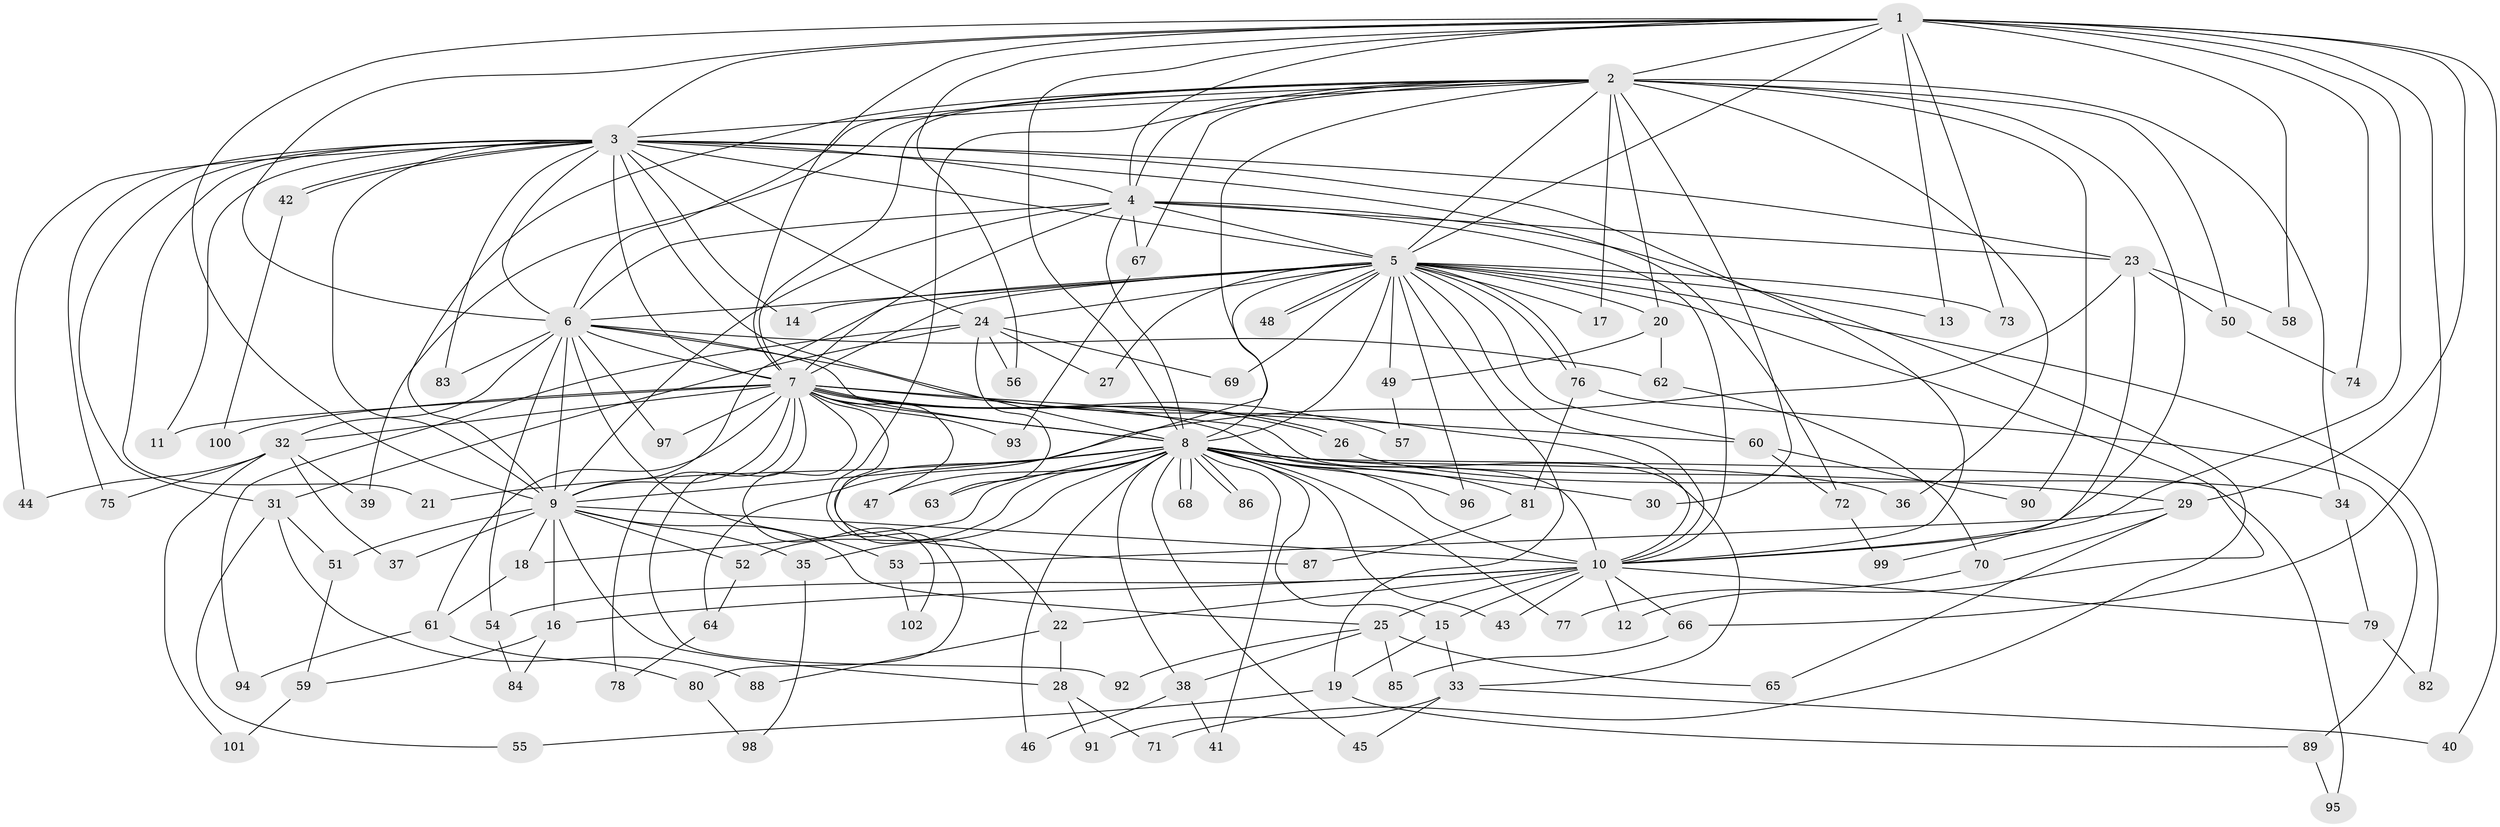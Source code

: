 // coarse degree distribution, {15: 0.013157894736842105, 26: 0.013157894736842105, 17: 0.02631578947368421, 18: 0.013157894736842105, 24: 0.013157894736842105, 22: 0.013157894736842105, 29: 0.013157894736842105, 2: 0.4605263157894737, 4: 0.10526315789473684, 3: 0.18421052631578946, 5: 0.06578947368421052, 6: 0.039473684210526314, 7: 0.013157894736842105, 1: 0.02631578947368421}
// Generated by graph-tools (version 1.1) at 2025/41/03/06/25 10:41:35]
// undirected, 102 vertices, 229 edges
graph export_dot {
graph [start="1"]
  node [color=gray90,style=filled];
  1;
  2;
  3;
  4;
  5;
  6;
  7;
  8;
  9;
  10;
  11;
  12;
  13;
  14;
  15;
  16;
  17;
  18;
  19;
  20;
  21;
  22;
  23;
  24;
  25;
  26;
  27;
  28;
  29;
  30;
  31;
  32;
  33;
  34;
  35;
  36;
  37;
  38;
  39;
  40;
  41;
  42;
  43;
  44;
  45;
  46;
  47;
  48;
  49;
  50;
  51;
  52;
  53;
  54;
  55;
  56;
  57;
  58;
  59;
  60;
  61;
  62;
  63;
  64;
  65;
  66;
  67;
  68;
  69;
  70;
  71;
  72;
  73;
  74;
  75;
  76;
  77;
  78;
  79;
  80;
  81;
  82;
  83;
  84;
  85;
  86;
  87;
  88;
  89;
  90;
  91;
  92;
  93;
  94;
  95;
  96;
  97;
  98;
  99;
  100;
  101;
  102;
  1 -- 2;
  1 -- 3;
  1 -- 4;
  1 -- 5;
  1 -- 6;
  1 -- 7;
  1 -- 8;
  1 -- 9;
  1 -- 10;
  1 -- 13;
  1 -- 29;
  1 -- 40;
  1 -- 56;
  1 -- 58;
  1 -- 66;
  1 -- 73;
  1 -- 74;
  2 -- 3;
  2 -- 4;
  2 -- 5;
  2 -- 6;
  2 -- 7;
  2 -- 8;
  2 -- 9;
  2 -- 10;
  2 -- 17;
  2 -- 20;
  2 -- 30;
  2 -- 34;
  2 -- 36;
  2 -- 39;
  2 -- 50;
  2 -- 67;
  2 -- 80;
  2 -- 90;
  3 -- 4;
  3 -- 5;
  3 -- 6;
  3 -- 7;
  3 -- 8;
  3 -- 9;
  3 -- 10;
  3 -- 11;
  3 -- 14;
  3 -- 21;
  3 -- 23;
  3 -- 24;
  3 -- 31;
  3 -- 42;
  3 -- 42;
  3 -- 44;
  3 -- 72;
  3 -- 75;
  3 -- 83;
  4 -- 5;
  4 -- 6;
  4 -- 7;
  4 -- 8;
  4 -- 9;
  4 -- 10;
  4 -- 23;
  4 -- 67;
  4 -- 71;
  5 -- 6;
  5 -- 7;
  5 -- 8;
  5 -- 9;
  5 -- 10;
  5 -- 12;
  5 -- 13;
  5 -- 14;
  5 -- 17;
  5 -- 19;
  5 -- 20;
  5 -- 22;
  5 -- 24;
  5 -- 27;
  5 -- 48;
  5 -- 48;
  5 -- 49;
  5 -- 60;
  5 -- 69;
  5 -- 73;
  5 -- 76;
  5 -- 76;
  5 -- 82;
  5 -- 96;
  6 -- 7;
  6 -- 8;
  6 -- 9;
  6 -- 10;
  6 -- 32;
  6 -- 53;
  6 -- 54;
  6 -- 62;
  6 -- 83;
  6 -- 97;
  7 -- 8;
  7 -- 9;
  7 -- 10;
  7 -- 11;
  7 -- 26;
  7 -- 26;
  7 -- 32;
  7 -- 33;
  7 -- 47;
  7 -- 57;
  7 -- 60;
  7 -- 61;
  7 -- 78;
  7 -- 87;
  7 -- 92;
  7 -- 93;
  7 -- 97;
  7 -- 100;
  7 -- 102;
  8 -- 9;
  8 -- 10;
  8 -- 15;
  8 -- 18;
  8 -- 21;
  8 -- 29;
  8 -- 30;
  8 -- 35;
  8 -- 36;
  8 -- 38;
  8 -- 41;
  8 -- 43;
  8 -- 45;
  8 -- 46;
  8 -- 47;
  8 -- 52;
  8 -- 63;
  8 -- 68;
  8 -- 68;
  8 -- 77;
  8 -- 81;
  8 -- 86;
  8 -- 86;
  8 -- 95;
  8 -- 96;
  9 -- 10;
  9 -- 16;
  9 -- 18;
  9 -- 25;
  9 -- 28;
  9 -- 35;
  9 -- 37;
  9 -- 51;
  9 -- 52;
  10 -- 12;
  10 -- 15;
  10 -- 16;
  10 -- 22;
  10 -- 25;
  10 -- 43;
  10 -- 54;
  10 -- 66;
  10 -- 79;
  15 -- 19;
  15 -- 33;
  16 -- 59;
  16 -- 84;
  18 -- 61;
  19 -- 55;
  19 -- 89;
  20 -- 49;
  20 -- 62;
  22 -- 28;
  22 -- 88;
  23 -- 50;
  23 -- 58;
  23 -- 64;
  23 -- 99;
  24 -- 27;
  24 -- 31;
  24 -- 56;
  24 -- 63;
  24 -- 69;
  24 -- 94;
  25 -- 38;
  25 -- 65;
  25 -- 85;
  25 -- 92;
  26 -- 34;
  28 -- 71;
  28 -- 91;
  29 -- 53;
  29 -- 65;
  29 -- 70;
  31 -- 51;
  31 -- 55;
  31 -- 88;
  32 -- 37;
  32 -- 39;
  32 -- 44;
  32 -- 75;
  32 -- 101;
  33 -- 40;
  33 -- 45;
  33 -- 91;
  34 -- 79;
  35 -- 98;
  38 -- 41;
  38 -- 46;
  42 -- 100;
  49 -- 57;
  50 -- 74;
  51 -- 59;
  52 -- 64;
  53 -- 102;
  54 -- 84;
  59 -- 101;
  60 -- 72;
  60 -- 90;
  61 -- 80;
  61 -- 94;
  62 -- 70;
  64 -- 78;
  66 -- 85;
  67 -- 93;
  70 -- 77;
  72 -- 99;
  76 -- 81;
  76 -- 89;
  79 -- 82;
  80 -- 98;
  81 -- 87;
  89 -- 95;
}
